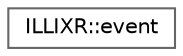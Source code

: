 digraph "Graphical Class Hierarchy"
{
 // LATEX_PDF_SIZE
  bgcolor="transparent";
  edge [fontname=Helvetica,fontsize=10,labelfontname=Helvetica,labelfontsize=10];
  node [fontname=Helvetica,fontsize=10,shape=box,height=0.2,width=0.4];
  rankdir="LR";
  Node0 [id="Node000000",label="ILLIXR::event",height=0.2,width=0.4,color="grey40", fillcolor="white", style="filled",URL="$classILLIXR_1_1event.html",tooltip="A boolean condition-variable."];
}

